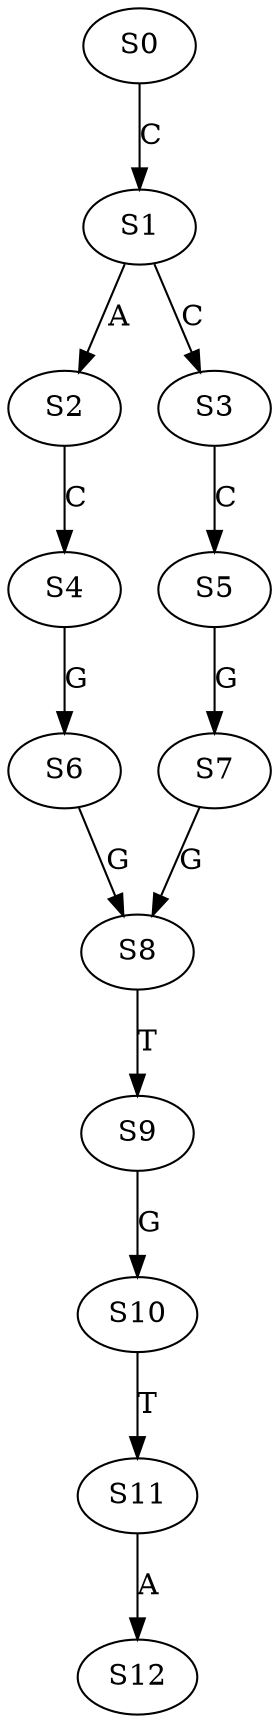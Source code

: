 strict digraph  {
	S0 -> S1 [ label = C ];
	S1 -> S2 [ label = A ];
	S1 -> S3 [ label = C ];
	S2 -> S4 [ label = C ];
	S3 -> S5 [ label = C ];
	S4 -> S6 [ label = G ];
	S5 -> S7 [ label = G ];
	S6 -> S8 [ label = G ];
	S7 -> S8 [ label = G ];
	S8 -> S9 [ label = T ];
	S9 -> S10 [ label = G ];
	S10 -> S11 [ label = T ];
	S11 -> S12 [ label = A ];
}
